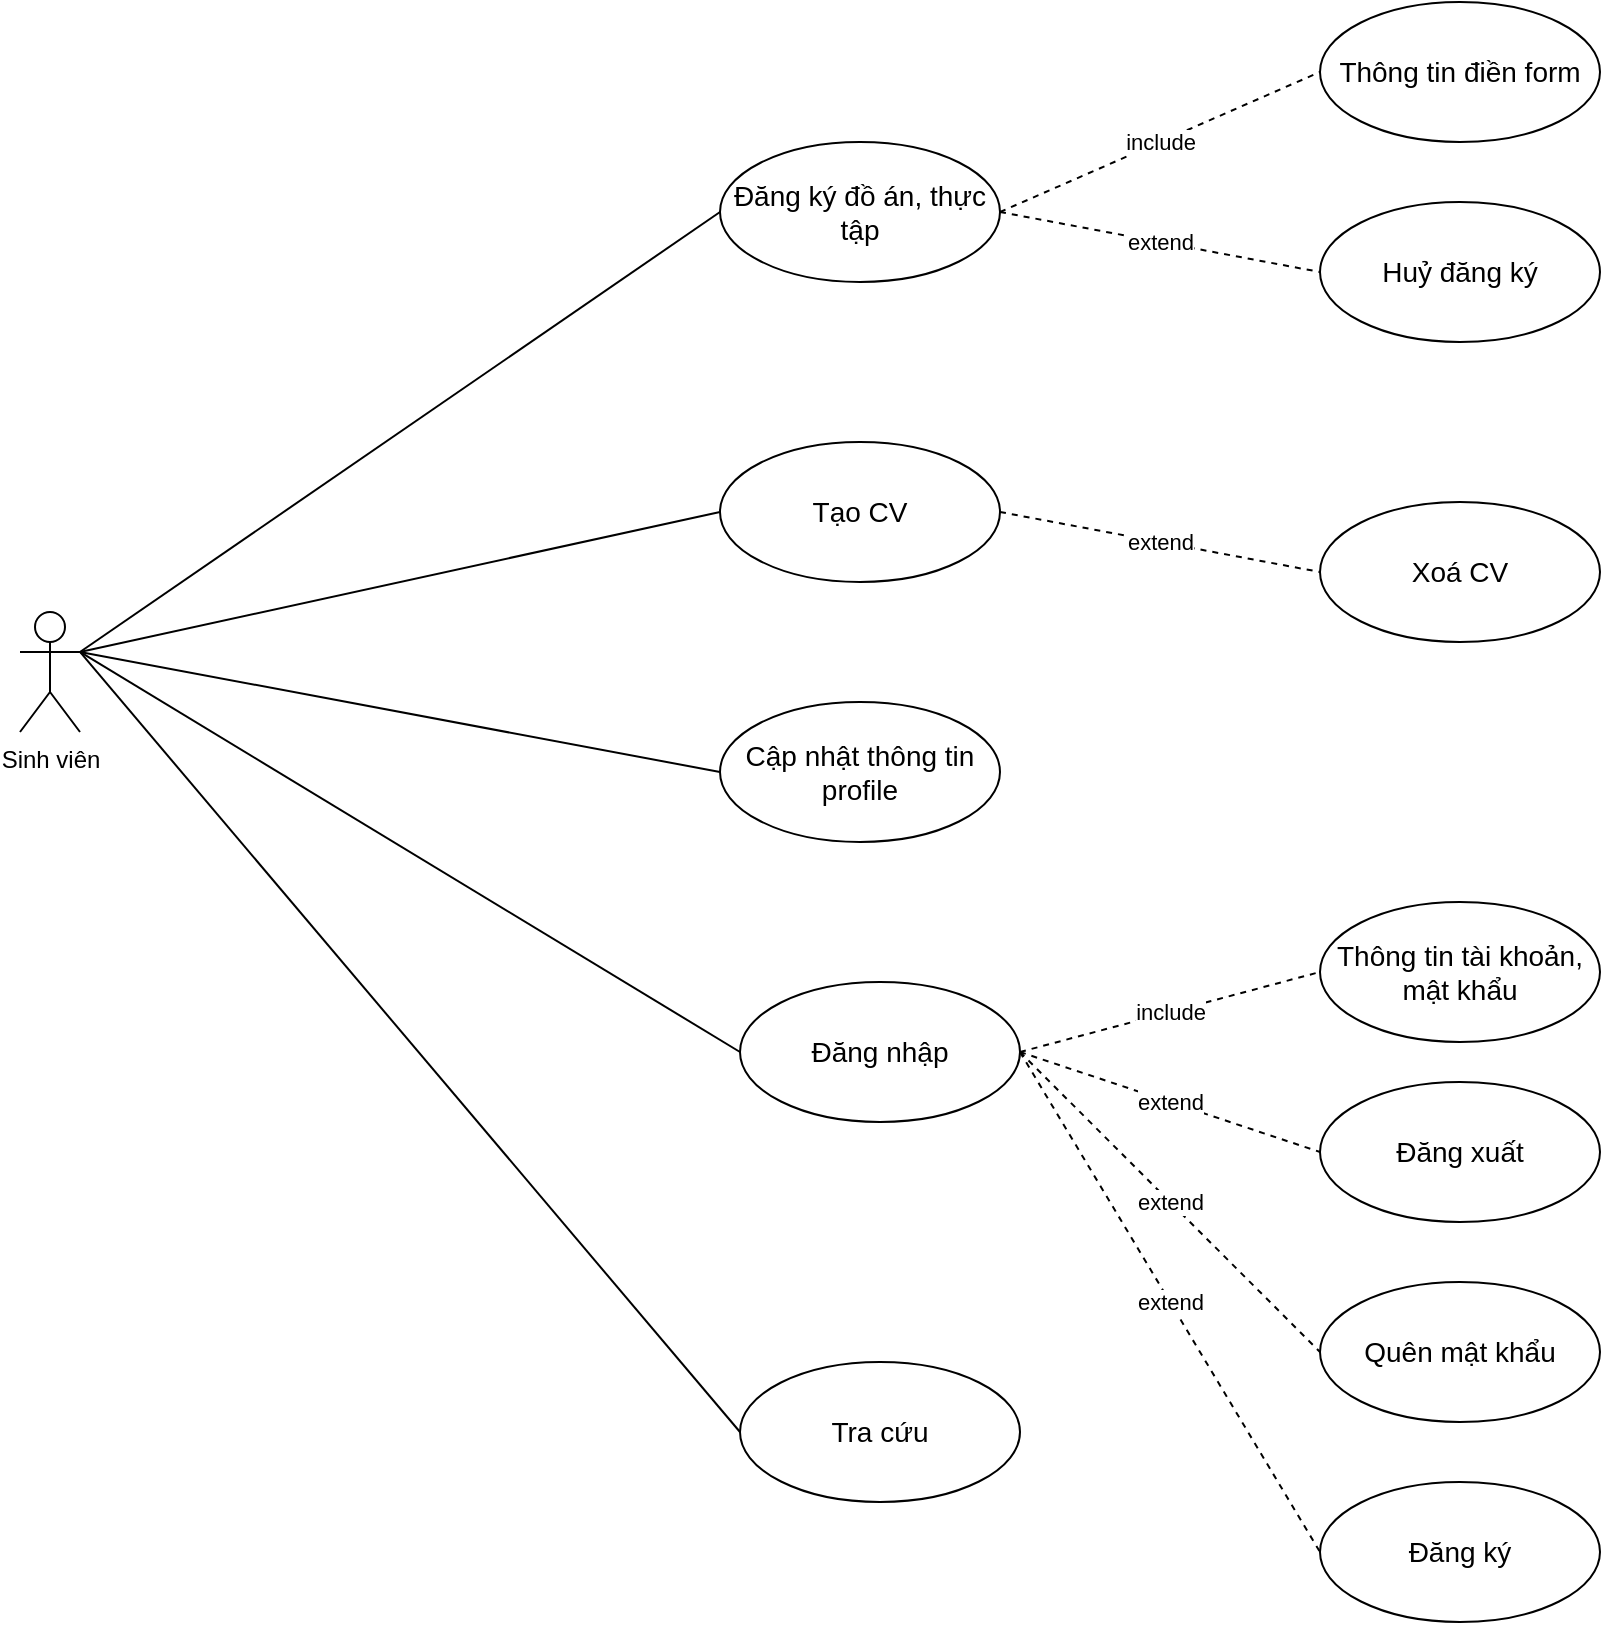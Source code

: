 <mxfile version="20.6.2" type="device"><diagram id="dWC8kROcZnmFNQIntg2G" name="Page-1"><mxGraphModel dx="511" dy="1128" grid="1" gridSize="10" guides="1" tooltips="1" connect="1" arrows="1" fold="1" page="1" pageScale="1" pageWidth="850" pageHeight="1100" math="0" shadow="0"><root><mxCell id="0"/><mxCell id="1" parent="0"/><mxCell id="XQzmb9XHSsG7TRB8CK42-20" value="Sinh viên" style="shape=umlActor;verticalLabelPosition=bottom;verticalAlign=top;html=1;outlineConnect=0;" vertex="1" parent="1"><mxGeometry x="890" y="405" width="30" height="60" as="geometry"/></mxCell><mxCell id="XQzmb9XHSsG7TRB8CK42-24" value="Cập nhật thông tin profile" style="ellipse;whiteSpace=wrap;html=1;strokeWidth=1;fontSize=14;" vertex="1" parent="1"><mxGeometry x="1240" y="450" width="140" height="70" as="geometry"/></mxCell><mxCell id="XQzmb9XHSsG7TRB8CK42-28" value="Tra cứu" style="ellipse;whiteSpace=wrap;html=1;strokeWidth=1;fontSize=14;" vertex="1" parent="1"><mxGeometry x="1250" y="780" width="140" height="70" as="geometry"/></mxCell><mxCell id="XQzmb9XHSsG7TRB8CK42-30" value="Tạo CV" style="ellipse;whiteSpace=wrap;html=1;strokeWidth=1;fontSize=14;" vertex="1" parent="1"><mxGeometry x="1240" y="320" width="140" height="70" as="geometry"/></mxCell><mxCell id="XQzmb9XHSsG7TRB8CK42-31" value="Đăng ký đồ án, thực tập" style="ellipse;whiteSpace=wrap;html=1;strokeWidth=1;fontSize=14;" vertex="1" parent="1"><mxGeometry x="1240" y="170" width="140" height="70" as="geometry"/></mxCell><mxCell id="XQzmb9XHSsG7TRB8CK42-36" value="" style="endArrow=none;html=1;rounded=0;entryX=0;entryY=0.5;entryDx=0;entryDy=0;exitX=1;exitY=0.333;exitDx=0;exitDy=0;exitPerimeter=0;" edge="1" parent="1" source="XQzmb9XHSsG7TRB8CK42-20" target="XQzmb9XHSsG7TRB8CK42-31"><mxGeometry width="50" height="50" relative="1" as="geometry"><mxPoint x="920" y="185" as="sourcePoint"/><mxPoint x="1200.0" y="70" as="targetPoint"/></mxGeometry></mxCell><mxCell id="XQzmb9XHSsG7TRB8CK42-37" value="" style="endArrow=none;html=1;rounded=0;entryX=0;entryY=0.5;entryDx=0;entryDy=0;exitX=1;exitY=0.333;exitDx=0;exitDy=0;exitPerimeter=0;" edge="1" parent="1" source="XQzmb9XHSsG7TRB8CK42-20" target="XQzmb9XHSsG7TRB8CK42-30"><mxGeometry width="50" height="50" relative="1" as="geometry"><mxPoint x="920" y="405" as="sourcePoint"/><mxPoint x="1200.0" y="180" as="targetPoint"/></mxGeometry></mxCell><mxCell id="XQzmb9XHSsG7TRB8CK42-38" value="" style="endArrow=none;html=1;rounded=0;entryX=0;entryY=0.5;entryDx=0;entryDy=0;exitX=1;exitY=0.333;exitDx=0;exitDy=0;exitPerimeter=0;" edge="1" parent="1" source="XQzmb9XHSsG7TRB8CK42-20" target="XQzmb9XHSsG7TRB8CK42-24"><mxGeometry width="50" height="50" relative="1" as="geometry"><mxPoint x="920" y="405" as="sourcePoint"/><mxPoint x="1200.0" y="300" as="targetPoint"/></mxGeometry></mxCell><mxCell id="XQzmb9XHSsG7TRB8CK42-42" value="" style="endArrow=none;html=1;rounded=0;entryX=0;entryY=0.5;entryDx=0;entryDy=0;exitX=1;exitY=0.333;exitDx=0;exitDy=0;exitPerimeter=0;" edge="1" parent="1" source="XQzmb9XHSsG7TRB8CK42-20" target="XQzmb9XHSsG7TRB8CK42-28"><mxGeometry width="50" height="50" relative="1" as="geometry"><mxPoint x="920" y="625" as="sourcePoint"/><mxPoint x="1200.0" y="420" as="targetPoint"/></mxGeometry></mxCell><mxCell id="XQzmb9XHSsG7TRB8CK42-48" value="" style="endArrow=none;html=1;rounded=0;entryX=0;entryY=0.5;entryDx=0;entryDy=0;exitX=1;exitY=0.333;exitDx=0;exitDy=0;exitPerimeter=0;" edge="1" parent="1" source="XQzmb9XHSsG7TRB8CK42-20" target="XQzmb9XHSsG7TRB8CK42-51"><mxGeometry width="50" height="50" relative="1" as="geometry"><mxPoint x="920" y="405" as="sourcePoint"/><mxPoint x="1320" y="640" as="targetPoint"/></mxGeometry></mxCell><mxCell id="XQzmb9XHSsG7TRB8CK42-51" value="Đăng nhập" style="ellipse;whiteSpace=wrap;html=1;strokeWidth=1;fontSize=14;" vertex="1" parent="1"><mxGeometry x="1250" y="590" width="140" height="70" as="geometry"/></mxCell><mxCell id="XQzmb9XHSsG7TRB8CK42-52" value="include" style="endArrow=none;dashed=1;html=1;rounded=0;entryX=0;entryY=0.5;entryDx=0;entryDy=0;exitX=1;exitY=0.5;exitDx=0;exitDy=0;" edge="1" source="XQzmb9XHSsG7TRB8CK42-51" target="XQzmb9XHSsG7TRB8CK42-53" parent="1"><mxGeometry width="50" height="50" relative="1" as="geometry"><mxPoint x="1530" y="650" as="sourcePoint"/><mxPoint x="1560.0" y="595" as="targetPoint"/></mxGeometry></mxCell><mxCell id="XQzmb9XHSsG7TRB8CK42-53" value="Thông tin tài khoản, mật khẩu" style="ellipse;whiteSpace=wrap;html=1;strokeWidth=1;fontSize=14;" vertex="1" parent="1"><mxGeometry x="1540" y="550" width="140" height="70" as="geometry"/></mxCell><mxCell id="XQzmb9XHSsG7TRB8CK42-54" value="Đăng xuất" style="ellipse;whiteSpace=wrap;html=1;strokeWidth=1;fontSize=14;" vertex="1" parent="1"><mxGeometry x="1540" y="640" width="140" height="70" as="geometry"/></mxCell><mxCell id="XQzmb9XHSsG7TRB8CK42-55" value="extend" style="endArrow=none;dashed=1;html=1;rounded=0;entryX=0;entryY=0.5;entryDx=0;entryDy=0;exitX=1;exitY=0.5;exitDx=0;exitDy=0;" edge="1" source="XQzmb9XHSsG7TRB8CK42-51" target="XQzmb9XHSsG7TRB8CK42-54" parent="1"><mxGeometry width="50" height="50" relative="1" as="geometry"><mxPoint x="1490" y="645" as="sourcePoint"/><mxPoint x="1600" y="575" as="targetPoint"/></mxGeometry></mxCell><mxCell id="XQzmb9XHSsG7TRB8CK42-56" value="Quên mật khẩu" style="ellipse;whiteSpace=wrap;html=1;strokeWidth=1;fontSize=14;" vertex="1" parent="1"><mxGeometry x="1540" y="740" width="140" height="70" as="geometry"/></mxCell><mxCell id="XQzmb9XHSsG7TRB8CK42-57" value="extend" style="endArrow=none;dashed=1;html=1;rounded=0;entryX=0;entryY=0.5;entryDx=0;entryDy=0;exitX=1;exitY=0.5;exitDx=0;exitDy=0;" edge="1" parent="1" target="XQzmb9XHSsG7TRB8CK42-56" source="XQzmb9XHSsG7TRB8CK42-51"><mxGeometry width="50" height="50" relative="1" as="geometry"><mxPoint x="1420" y="650" as="sourcePoint"/><mxPoint x="1560" y="745" as="targetPoint"/></mxGeometry></mxCell><mxCell id="XQzmb9XHSsG7TRB8CK42-58" value="Đăng ký" style="ellipse;whiteSpace=wrap;html=1;strokeWidth=1;fontSize=14;" vertex="1" parent="1"><mxGeometry x="1540" y="840" width="140" height="70" as="geometry"/></mxCell><mxCell id="XQzmb9XHSsG7TRB8CK42-59" value="extend" style="endArrow=none;dashed=1;html=1;rounded=0;entryX=0;entryY=0.5;entryDx=0;entryDy=0;exitX=1;exitY=0.5;exitDx=0;exitDy=0;" edge="1" parent="1" source="XQzmb9XHSsG7TRB8CK42-51" target="XQzmb9XHSsG7TRB8CK42-58"><mxGeometry width="50" height="50" relative="1" as="geometry"><mxPoint x="1390" y="655" as="sourcePoint"/><mxPoint x="1560.0" y="785" as="targetPoint"/></mxGeometry></mxCell><mxCell id="XQzmb9XHSsG7TRB8CK42-61" value="Thông tin điền form" style="ellipse;whiteSpace=wrap;html=1;strokeWidth=1;fontSize=14;" vertex="1" parent="1"><mxGeometry x="1540" y="100" width="140" height="70" as="geometry"/></mxCell><mxCell id="XQzmb9XHSsG7TRB8CK42-62" value="include" style="endArrow=none;dashed=1;html=1;rounded=0;entryX=0;entryY=0.5;entryDx=0;entryDy=0;exitX=1;exitY=0.5;exitDx=0;exitDy=0;" edge="1" parent="1" source="XQzmb9XHSsG7TRB8CK42-31" target="XQzmb9XHSsG7TRB8CK42-61"><mxGeometry width="50" height="50" relative="1" as="geometry"><mxPoint x="1390" y="180" as="sourcePoint"/><mxPoint x="1560.0" y="595" as="targetPoint"/></mxGeometry></mxCell><mxCell id="XQzmb9XHSsG7TRB8CK42-63" value="Huỷ đăng ký" style="ellipse;whiteSpace=wrap;html=1;strokeWidth=1;fontSize=14;" vertex="1" parent="1"><mxGeometry x="1540" y="200" width="140" height="70" as="geometry"/></mxCell><mxCell id="XQzmb9XHSsG7TRB8CK42-64" value="extend" style="endArrow=none;dashed=1;html=1;rounded=0;entryX=0;entryY=0.5;entryDx=0;entryDy=0;exitX=1;exitY=0.5;exitDx=0;exitDy=0;" edge="1" parent="1" source="XQzmb9XHSsG7TRB8CK42-31" target="XQzmb9XHSsG7TRB8CK42-63"><mxGeometry width="50" height="50" relative="1" as="geometry"><mxPoint x="1390" y="185" as="sourcePoint"/><mxPoint x="1530.0" y="115" as="targetPoint"/></mxGeometry></mxCell><mxCell id="XQzmb9XHSsG7TRB8CK42-65" value="Xoá CV" style="ellipse;whiteSpace=wrap;html=1;strokeWidth=1;fontSize=14;" vertex="1" parent="1"><mxGeometry x="1540" y="350" width="140" height="70" as="geometry"/></mxCell><mxCell id="XQzmb9XHSsG7TRB8CK42-66" value="extend" style="endArrow=none;dashed=1;html=1;rounded=0;entryX=0;entryY=0.5;entryDx=0;entryDy=0;exitX=1;exitY=0.5;exitDx=0;exitDy=0;" edge="1" parent="1" source="XQzmb9XHSsG7TRB8CK42-30" target="XQzmb9XHSsG7TRB8CK42-65"><mxGeometry width="50" height="50" relative="1" as="geometry"><mxPoint x="1390.0" y="185" as="sourcePoint"/><mxPoint x="1550.0" y="225" as="targetPoint"/></mxGeometry></mxCell></root></mxGraphModel></diagram></mxfile>
